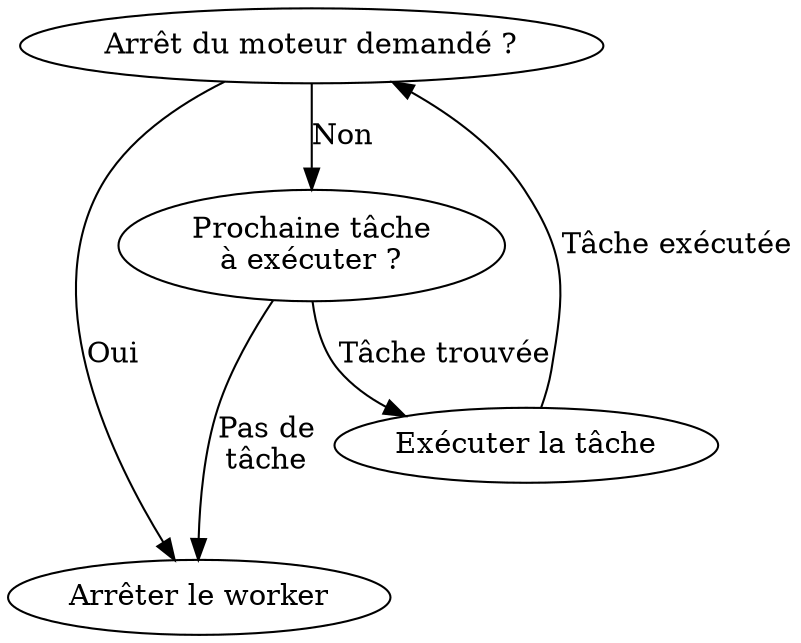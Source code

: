 digraph G {
  n1[label="Arrêt du moteur demandé ?"];
  n2[label="Prochaine tâche\nà exécuter ?"];
  n3[label="Arrêter le worker"];
  n4[label="Exécuter la tâche"];
  n1 -> n2 [label="Non"];
  n1 -> n3 [label="Oui"];
  n2 -> n3 [label="Pas de\ntâche"];
  n2 -> n4 [label="Tâche trouvée"];
  n4 -> n1 [label="Tâche exécutée"];
  n4 -> n3 [style=invis];
}